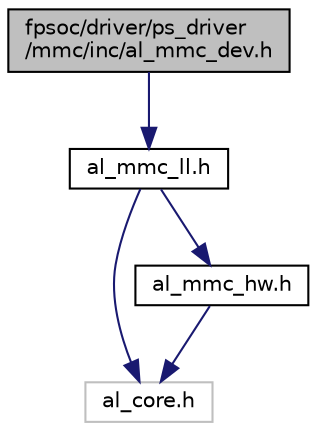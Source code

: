 digraph "fpsoc/driver/ps_driver/mmc/inc/al_mmc_dev.h"
{
  edge [fontname="Helvetica",fontsize="10",labelfontname="Helvetica",labelfontsize="10"];
  node [fontname="Helvetica",fontsize="10",shape=record];
  Node0 [label="fpsoc/driver/ps_driver\l/mmc/inc/al_mmc_dev.h",height=0.2,width=0.4,color="black", fillcolor="grey75", style="filled", fontcolor="black"];
  Node0 -> Node1 [color="midnightblue",fontsize="10",style="solid",fontname="Helvetica"];
  Node1 [label="al_mmc_ll.h",height=0.2,width=0.4,color="black", fillcolor="white", style="filled",URL="$al__mmc__ll_8h.html"];
  Node1 -> Node2 [color="midnightblue",fontsize="10",style="solid",fontname="Helvetica"];
  Node2 [label="al_core.h",height=0.2,width=0.4,color="grey75", fillcolor="white", style="filled"];
  Node1 -> Node3 [color="midnightblue",fontsize="10",style="solid",fontname="Helvetica"];
  Node3 [label="al_mmc_hw.h",height=0.2,width=0.4,color="black", fillcolor="white", style="filled",URL="$al__mmc__hw_8h.html"];
  Node3 -> Node2 [color="midnightblue",fontsize="10",style="solid",fontname="Helvetica"];
}
